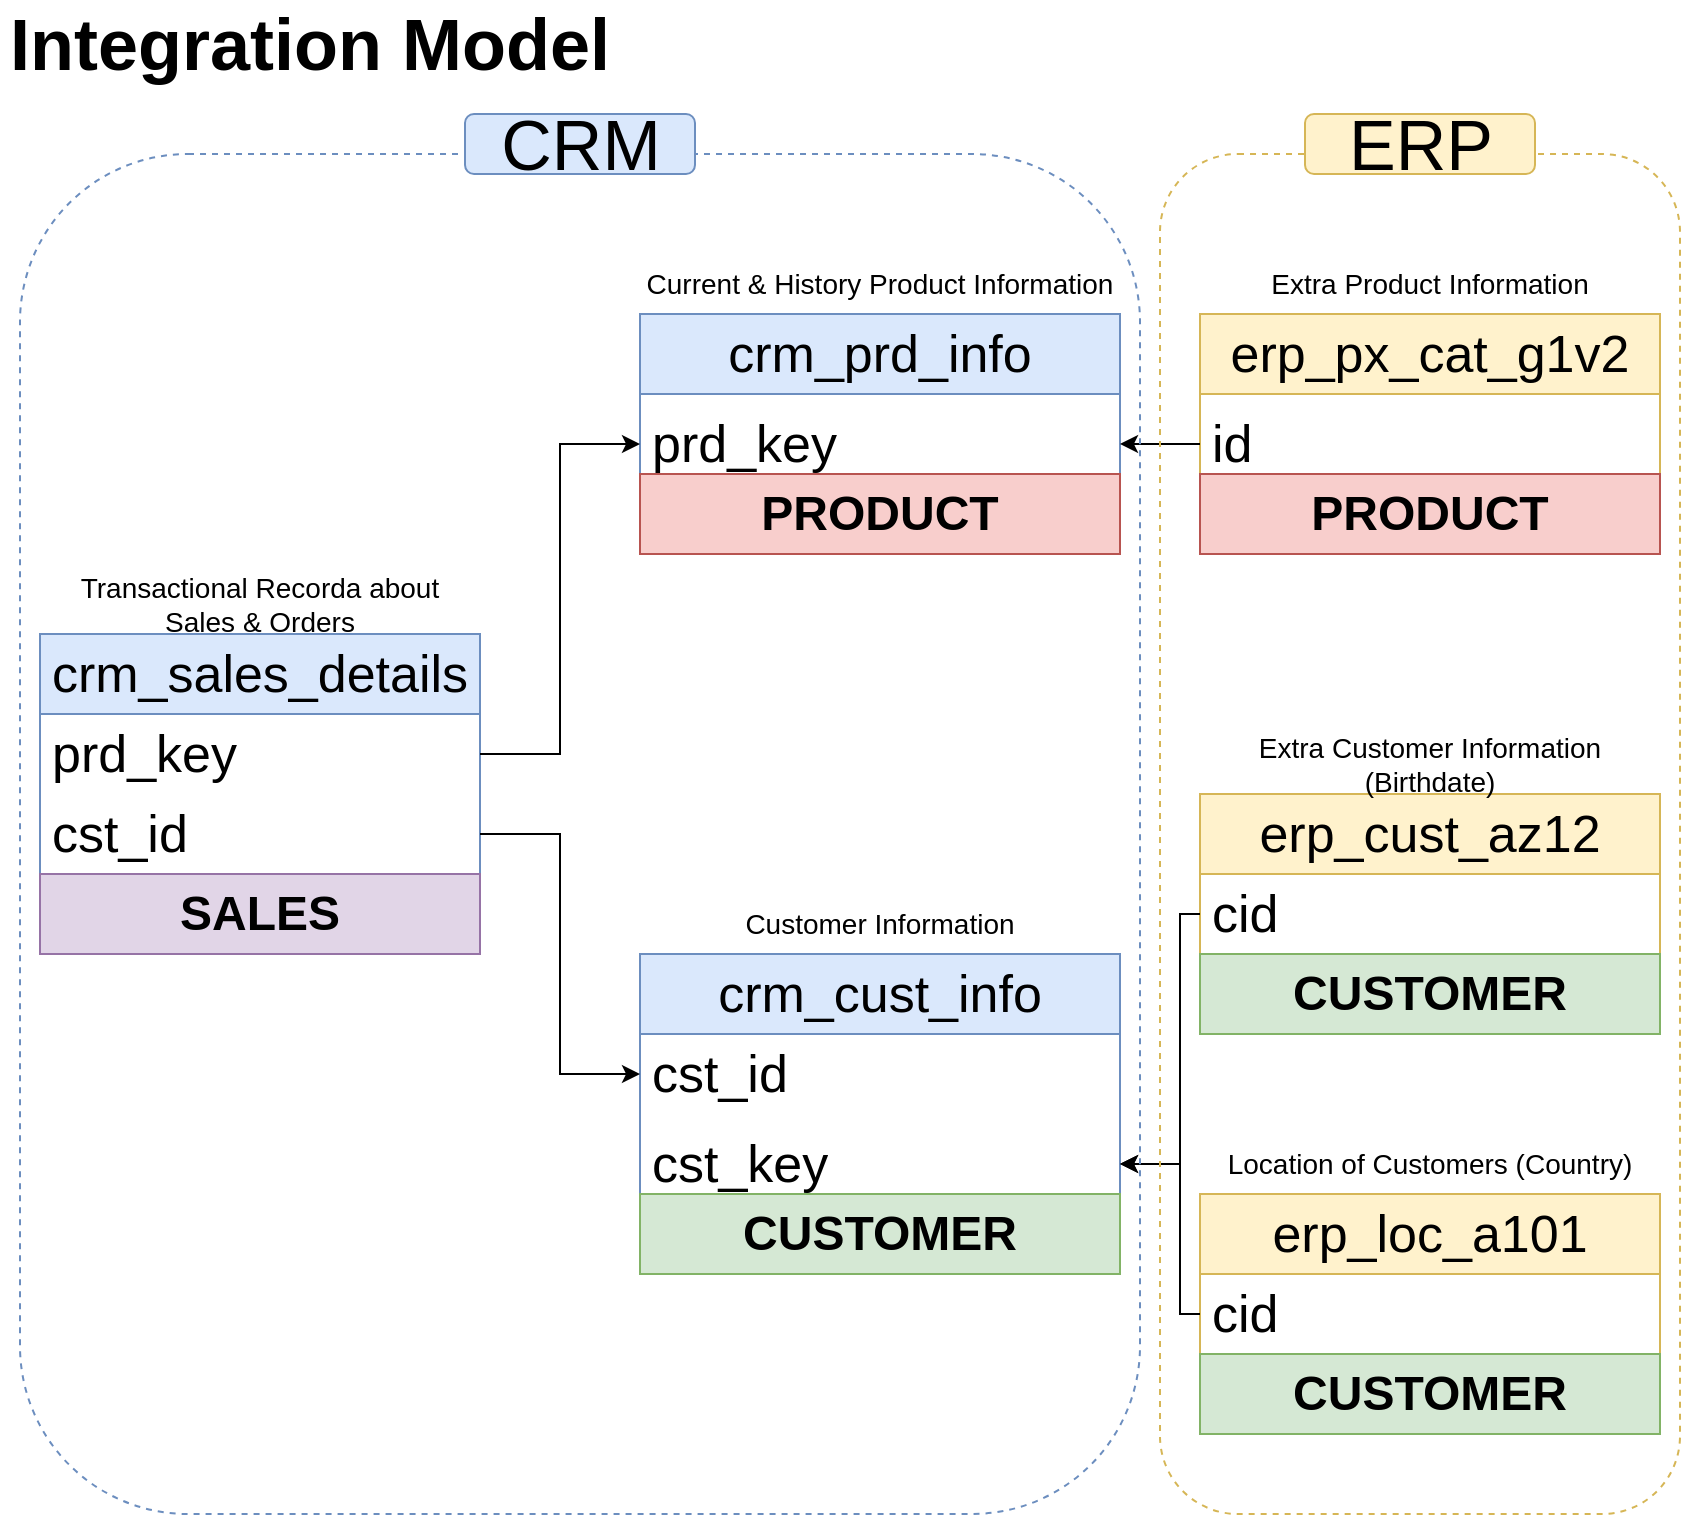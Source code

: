 <mxfile version="28.1.0">
  <diagram name="Page-1" id="SmWefleHxKzL45SZBfiZ">
    <mxGraphModel dx="1603" dy="811" grid="1" gridSize="10" guides="1" tooltips="1" connect="1" arrows="1" fold="1" page="1" pageScale="1" pageWidth="850" pageHeight="1100" math="0" shadow="0">
      <root>
        <mxCell id="0" />
        <mxCell id="1" parent="0" />
        <mxCell id="HVWOIlcUkPHdxsGbqKXo-1" value="&lt;font style=&quot;font-size: 36px;&quot;&gt;&lt;b&gt;Integration Model&amp;nbsp;&lt;/b&gt;&lt;/font&gt;" style="text;html=1;align=center;verticalAlign=middle;whiteSpace=wrap;rounded=0;" parent="1" vertex="1">
          <mxGeometry y="10" width="320" height="30" as="geometry" />
        </mxCell>
        <mxCell id="HVWOIlcUkPHdxsGbqKXo-2" value="crm_cust_info" style="swimlane;fontStyle=0;childLayout=stackLayout;horizontal=1;startSize=40;horizontalStack=0;resizeParent=1;resizeParentMax=0;resizeLast=0;collapsible=1;marginBottom=0;whiteSpace=wrap;html=1;rounded=0;fillColor=#dae8fc;strokeColor=#6c8ebf;fontSize=26;swimlaneLine=1;" parent="1" vertex="1">
          <mxGeometry x="320" y="480" width="240" height="130" as="geometry" />
        </mxCell>
        <mxCell id="HVWOIlcUkPHdxsGbqKXo-3" value="cst_id" style="text;strokeColor=none;fillColor=none;align=left;verticalAlign=middle;spacingLeft=4;spacingRight=4;overflow=hidden;points=[[0,0.5],[1,0.5]];portConstraint=eastwest;rotatable=0;whiteSpace=wrap;html=1;fontSize=26;swimlaneLine=1;" parent="HVWOIlcUkPHdxsGbqKXo-2" vertex="1">
          <mxGeometry y="40" width="240" height="40" as="geometry" />
        </mxCell>
        <mxCell id="HVWOIlcUkPHdxsGbqKXo-19" value="cst_key" style="text;strokeColor=none;fillColor=none;align=left;verticalAlign=middle;spacingLeft=4;spacingRight=4;overflow=hidden;points=[[0,0.5],[1,0.5]];portConstraint=eastwest;rotatable=0;whiteSpace=wrap;html=1;fontSize=26;swimlaneLine=1;" parent="HVWOIlcUkPHdxsGbqKXo-2" vertex="1">
          <mxGeometry y="80" width="240" height="50" as="geometry" />
        </mxCell>
        <mxCell id="HVWOIlcUkPHdxsGbqKXo-6" value="&lt;font style=&quot;font-size: 14px;&quot;&gt;Customer Information&lt;/font&gt;" style="text;html=1;align=center;verticalAlign=middle;whiteSpace=wrap;rounded=0;" parent="1" vertex="1">
          <mxGeometry x="360" y="450" width="160" height="30" as="geometry" />
        </mxCell>
        <mxCell id="HVWOIlcUkPHdxsGbqKXo-7" value="crm_prd_info" style="swimlane;fontStyle=0;childLayout=stackLayout;horizontal=1;startSize=40;horizontalStack=0;resizeParent=1;resizeParentMax=0;resizeLast=0;collapsible=1;marginBottom=0;whiteSpace=wrap;html=1;rounded=0;fillColor=#dae8fc;strokeColor=#6c8ebf;fontSize=26;" parent="1" vertex="1">
          <mxGeometry x="320" y="160" width="240" height="90" as="geometry">
            <mxRectangle x="560" y="180" width="200" height="40" as="alternateBounds" />
          </mxGeometry>
        </mxCell>
        <mxCell id="HVWOIlcUkPHdxsGbqKXo-8" value="prd_key" style="text;strokeColor=none;fillColor=none;align=left;verticalAlign=middle;spacingLeft=4;spacingRight=4;overflow=hidden;points=[[0,0.5],[1,0.5]];portConstraint=eastwest;rotatable=0;whiteSpace=wrap;html=1;fontSize=26;" parent="HVWOIlcUkPHdxsGbqKXo-7" vertex="1">
          <mxGeometry y="40" width="240" height="50" as="geometry" />
        </mxCell>
        <mxCell id="HVWOIlcUkPHdxsGbqKXo-9" value="&lt;font style=&quot;font-size: 14px;&quot;&gt;Current &amp;amp; History Product Information&lt;/font&gt;" style="text;html=1;align=center;verticalAlign=middle;whiteSpace=wrap;rounded=0;" parent="1" vertex="1">
          <mxGeometry x="320" y="130" width="240" height="30" as="geometry" />
        </mxCell>
        <mxCell id="HVWOIlcUkPHdxsGbqKXo-10" value="crm_sales_details" style="swimlane;fontStyle=0;childLayout=stackLayout;horizontal=1;startSize=40;horizontalStack=0;resizeParent=1;resizeParentMax=0;resizeLast=0;collapsible=1;marginBottom=0;whiteSpace=wrap;html=1;rounded=0;fillColor=#dae8fc;strokeColor=#6c8ebf;fontSize=26;swimlaneLine=1;" parent="1" vertex="1">
          <mxGeometry x="20" y="320" width="220" height="120" as="geometry" />
        </mxCell>
        <mxCell id="HVWOIlcUkPHdxsGbqKXo-11" value="prd_key" style="text;strokeColor=none;fillColor=none;align=left;verticalAlign=middle;spacingLeft=4;spacingRight=4;overflow=hidden;points=[[0,0.5],[1,0.5]];portConstraint=eastwest;rotatable=0;whiteSpace=wrap;html=1;fontSize=26;swimlaneLine=1;" parent="HVWOIlcUkPHdxsGbqKXo-10" vertex="1">
          <mxGeometry y="40" width="220" height="40" as="geometry" />
        </mxCell>
        <mxCell id="HVWOIlcUkPHdxsGbqKXo-13" value="cst_id" style="text;strokeColor=none;fillColor=none;align=left;verticalAlign=middle;spacingLeft=4;spacingRight=4;overflow=hidden;points=[[0,0.5],[1,0.5]];portConstraint=eastwest;rotatable=0;whiteSpace=wrap;html=1;fontSize=26;swimlaneLine=1;" parent="HVWOIlcUkPHdxsGbqKXo-10" vertex="1">
          <mxGeometry y="80" width="220" height="40" as="geometry" />
        </mxCell>
        <mxCell id="HVWOIlcUkPHdxsGbqKXo-12" value="&lt;font style=&quot;font-size: 14px;&quot;&gt;Transactional Recorda about Sales &amp;amp; Orders&lt;/font&gt;" style="text;html=1;align=center;verticalAlign=middle;whiteSpace=wrap;rounded=0;" parent="1" vertex="1">
          <mxGeometry x="20" y="290" width="220" height="30" as="geometry" />
        </mxCell>
        <mxCell id="HVWOIlcUkPHdxsGbqKXo-16" value="erp_cust_az12" style="swimlane;fontStyle=0;childLayout=stackLayout;horizontal=1;startSize=40;horizontalStack=0;resizeParent=1;resizeParentMax=0;resizeLast=0;collapsible=1;marginBottom=0;whiteSpace=wrap;html=1;rounded=0;fillColor=#fff2cc;strokeColor=#d6b656;fontSize=26;" parent="1" vertex="1">
          <mxGeometry x="600" y="400" width="230" height="80" as="geometry">
            <mxRectangle x="560" y="180" width="200" height="40" as="alternateBounds" />
          </mxGeometry>
        </mxCell>
        <mxCell id="HVWOIlcUkPHdxsGbqKXo-17" value="cid" style="text;strokeColor=none;fillColor=none;align=left;verticalAlign=middle;spacingLeft=4;spacingRight=4;overflow=hidden;points=[[0,0.5],[1,0.5]];portConstraint=eastwest;rotatable=0;whiteSpace=wrap;html=1;fontSize=26;" parent="HVWOIlcUkPHdxsGbqKXo-16" vertex="1">
          <mxGeometry y="40" width="230" height="40" as="geometry" />
        </mxCell>
        <mxCell id="HVWOIlcUkPHdxsGbqKXo-18" value="&lt;font style=&quot;font-size: 14px;&quot;&gt;Extra Customer Information (Birthdate)&lt;/font&gt;" style="text;html=1;align=center;verticalAlign=middle;whiteSpace=wrap;rounded=0;fillColor=none;strokeColor=none;" parent="1" vertex="1">
          <mxGeometry x="600" y="370" width="230" height="30" as="geometry" />
        </mxCell>
        <mxCell id="HVWOIlcUkPHdxsGbqKXo-23" value="erp_loc_a101" style="swimlane;fontStyle=0;childLayout=stackLayout;horizontal=1;startSize=40;horizontalStack=0;resizeParent=1;resizeParentMax=0;resizeLast=0;collapsible=1;marginBottom=0;whiteSpace=wrap;html=1;rounded=0;fillColor=#fff2cc;strokeColor=#d6b656;fontSize=26;" parent="1" vertex="1">
          <mxGeometry x="600" y="600" width="230" height="80" as="geometry">
            <mxRectangle x="560" y="180" width="200" height="40" as="alternateBounds" />
          </mxGeometry>
        </mxCell>
        <mxCell id="HVWOIlcUkPHdxsGbqKXo-24" value="cid" style="text;strokeColor=none;fillColor=none;align=left;verticalAlign=middle;spacingLeft=4;spacingRight=4;overflow=hidden;points=[[0,0.5],[1,0.5]];portConstraint=eastwest;rotatable=0;whiteSpace=wrap;html=1;fontSize=26;" parent="HVWOIlcUkPHdxsGbqKXo-23" vertex="1">
          <mxGeometry y="40" width="230" height="40" as="geometry" />
        </mxCell>
        <mxCell id="HVWOIlcUkPHdxsGbqKXo-25" value="&lt;font style=&quot;font-size: 14px;&quot;&gt;Location of Customers (Country)&lt;/font&gt;" style="text;html=1;align=center;verticalAlign=middle;whiteSpace=wrap;rounded=0;fillColor=none;strokeColor=none;" parent="1" vertex="1">
          <mxGeometry x="600" y="570" width="230" height="30" as="geometry" />
        </mxCell>
        <mxCell id="HVWOIlcUkPHdxsGbqKXo-32" value="erp_px_cat_g1v2" style="swimlane;fontStyle=0;childLayout=stackLayout;horizontal=1;startSize=40;horizontalStack=0;resizeParent=1;resizeParentMax=0;resizeLast=0;collapsible=1;marginBottom=0;whiteSpace=wrap;html=1;rounded=0;fillColor=#fff2cc;strokeColor=#d6b656;fontSize=26;" parent="1" vertex="1">
          <mxGeometry x="600" y="160" width="230" height="90" as="geometry">
            <mxRectangle x="560" y="180" width="200" height="40" as="alternateBounds" />
          </mxGeometry>
        </mxCell>
        <mxCell id="HVWOIlcUkPHdxsGbqKXo-33" value="id" style="text;strokeColor=none;fillColor=none;align=left;verticalAlign=middle;spacingLeft=4;spacingRight=4;overflow=hidden;points=[[0,0.5],[1,0.5]];portConstraint=eastwest;rotatable=0;whiteSpace=wrap;html=1;fontSize=26;" parent="HVWOIlcUkPHdxsGbqKXo-32" vertex="1">
          <mxGeometry y="40" width="230" height="50" as="geometry" />
        </mxCell>
        <mxCell id="HVWOIlcUkPHdxsGbqKXo-34" value="&lt;font style=&quot;font-size: 14px;&quot;&gt;Extra Product Information&lt;/font&gt;" style="text;html=1;align=center;verticalAlign=middle;whiteSpace=wrap;rounded=0;fillColor=none;strokeColor=none;" parent="1" vertex="1">
          <mxGeometry x="600" y="130" width="230" height="30" as="geometry" />
        </mxCell>
        <mxCell id="FhS7icUS_DH1XEc7kWKa-1" value="&lt;b&gt;&lt;font style=&quot;font-size: 24px;&quot;&gt;SALES&lt;/font&gt;&lt;/b&gt;" style="rounded=0;whiteSpace=wrap;html=1;fillColor=#e1d5e7;strokeColor=#9673a6;" vertex="1" parent="1">
          <mxGeometry x="20" y="440" width="220" height="40" as="geometry" />
        </mxCell>
        <mxCell id="FhS7icUS_DH1XEc7kWKa-2" value="&lt;b&gt;&lt;font style=&quot;font-size: 24px;&quot;&gt;PRODUCT&lt;/font&gt;&lt;/b&gt;" style="rounded=0;whiteSpace=wrap;html=1;fillColor=#f8cecc;strokeColor=#b85450;" vertex="1" parent="1">
          <mxGeometry x="320" y="240" width="240" height="40" as="geometry" />
        </mxCell>
        <mxCell id="FhS7icUS_DH1XEc7kWKa-3" value="&lt;b&gt;&lt;font style=&quot;font-size: 24px;&quot;&gt;PRODUCT&lt;/font&gt;&lt;/b&gt;" style="rounded=0;whiteSpace=wrap;html=1;fillColor=#f8cecc;strokeColor=#b85450;" vertex="1" parent="1">
          <mxGeometry x="600" y="240" width="230" height="40" as="geometry" />
        </mxCell>
        <mxCell id="FhS7icUS_DH1XEc7kWKa-4" value="&lt;b&gt;&lt;font style=&quot;font-size: 24px;&quot;&gt;CUSTOMER&lt;/font&gt;&lt;/b&gt;" style="rounded=0;whiteSpace=wrap;html=1;fillColor=#d5e8d4;strokeColor=#82b366;" vertex="1" parent="1">
          <mxGeometry x="320" y="600" width="240" height="40" as="geometry" />
        </mxCell>
        <mxCell id="FhS7icUS_DH1XEc7kWKa-5" value="&lt;b&gt;&lt;font style=&quot;font-size: 24px;&quot;&gt;CUSTOMER&lt;/font&gt;&lt;/b&gt;" style="rounded=0;whiteSpace=wrap;html=1;fillColor=#d5e8d4;strokeColor=#82b366;" vertex="1" parent="1">
          <mxGeometry x="600" y="680" width="230" height="40" as="geometry" />
        </mxCell>
        <mxCell id="FhS7icUS_DH1XEc7kWKa-6" value="&lt;b&gt;&lt;font style=&quot;font-size: 24px;&quot;&gt;CUSTOMER&lt;/font&gt;&lt;/b&gt;" style="rounded=0;whiteSpace=wrap;html=1;fillColor=#d5e8d4;strokeColor=#82b366;" vertex="1" parent="1">
          <mxGeometry x="600" y="480" width="230" height="40" as="geometry" />
        </mxCell>
        <mxCell id="FhS7icUS_DH1XEc7kWKa-9" style="edgeStyle=orthogonalEdgeStyle;rounded=0;orthogonalLoop=1;jettySize=auto;html=1;entryX=0;entryY=0.5;entryDx=0;entryDy=0;" edge="1" parent="1" source="HVWOIlcUkPHdxsGbqKXo-11" target="HVWOIlcUkPHdxsGbqKXo-8">
          <mxGeometry relative="1" as="geometry" />
        </mxCell>
        <mxCell id="FhS7icUS_DH1XEc7kWKa-10" style="edgeStyle=orthogonalEdgeStyle;rounded=0;orthogonalLoop=1;jettySize=auto;html=1;entryX=0;entryY=0.5;entryDx=0;entryDy=0;" edge="1" parent="1" source="HVWOIlcUkPHdxsGbqKXo-13" target="HVWOIlcUkPHdxsGbqKXo-3">
          <mxGeometry relative="1" as="geometry" />
        </mxCell>
        <mxCell id="FhS7icUS_DH1XEc7kWKa-15" style="edgeStyle=orthogonalEdgeStyle;rounded=0;orthogonalLoop=1;jettySize=auto;html=1;entryX=1;entryY=0.5;entryDx=0;entryDy=0;" edge="1" parent="1" source="HVWOIlcUkPHdxsGbqKXo-33" target="HVWOIlcUkPHdxsGbqKXo-8">
          <mxGeometry relative="1" as="geometry" />
        </mxCell>
        <mxCell id="FhS7icUS_DH1XEc7kWKa-16" style="edgeStyle=orthogonalEdgeStyle;rounded=0;orthogonalLoop=1;jettySize=auto;html=1;entryX=1;entryY=0.5;entryDx=0;entryDy=0;" edge="1" parent="1" source="HVWOIlcUkPHdxsGbqKXo-17" target="HVWOIlcUkPHdxsGbqKXo-19">
          <mxGeometry relative="1" as="geometry">
            <Array as="points">
              <mxPoint x="590" y="460" />
              <mxPoint x="590" y="585" />
            </Array>
          </mxGeometry>
        </mxCell>
        <mxCell id="FhS7icUS_DH1XEc7kWKa-17" style="edgeStyle=orthogonalEdgeStyle;rounded=0;orthogonalLoop=1;jettySize=auto;html=1;entryX=1;entryY=0.5;entryDx=0;entryDy=0;" edge="1" parent="1" source="HVWOIlcUkPHdxsGbqKXo-24" target="HVWOIlcUkPHdxsGbqKXo-19">
          <mxGeometry relative="1" as="geometry">
            <Array as="points">
              <mxPoint x="590" y="660" />
              <mxPoint x="590" y="585" />
            </Array>
          </mxGeometry>
        </mxCell>
        <mxCell id="FhS7icUS_DH1XEc7kWKa-22" value="" style="rounded=1;whiteSpace=wrap;html=1;fillColor=none;strokeColor=#6c8ebf;dashed=1;" vertex="1" parent="1">
          <mxGeometry x="10" y="80" width="560" height="680" as="geometry" />
        </mxCell>
        <mxCell id="FhS7icUS_DH1XEc7kWKa-23" value="CRM" style="rounded=1;whiteSpace=wrap;html=1;fillColor=#dae8fc;strokeColor=#6c8ebf;fontSize=35;" vertex="1" parent="1">
          <mxGeometry x="232.5" y="60" width="115" height="30" as="geometry" />
        </mxCell>
        <mxCell id="FhS7icUS_DH1XEc7kWKa-27" value="" style="rounded=1;whiteSpace=wrap;html=1;fillColor=none;strokeColor=#d6b656;dashed=1;" vertex="1" parent="1">
          <mxGeometry x="580" y="80" width="260" height="680" as="geometry" />
        </mxCell>
        <mxCell id="FhS7icUS_DH1XEc7kWKa-28" value="ERP" style="rounded=1;whiteSpace=wrap;html=1;fillColor=#fff2cc;strokeColor=#d6b656;fontSize=35;" vertex="1" parent="1">
          <mxGeometry x="652.5" y="60" width="115" height="30" as="geometry" />
        </mxCell>
      </root>
    </mxGraphModel>
  </diagram>
</mxfile>
